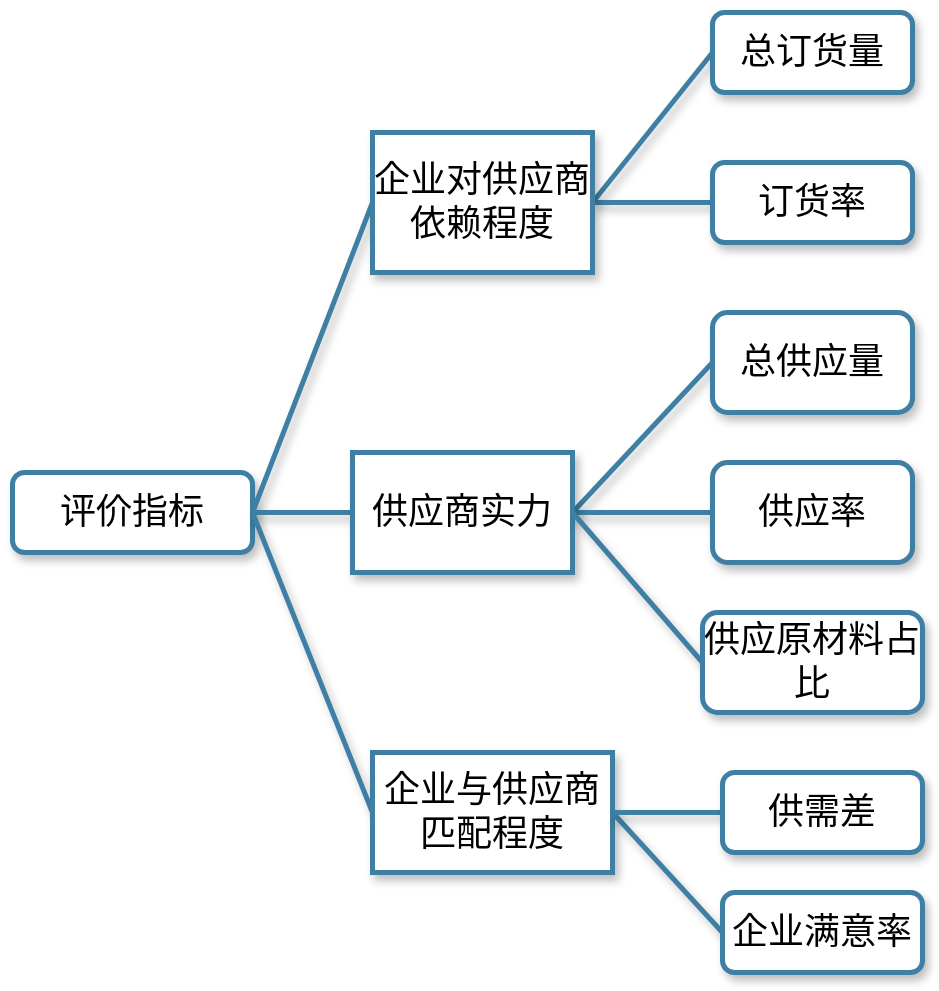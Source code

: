 <mxfile version="15.1.2" type="github">
  <diagram id="C5RBs43oDa-KdzZeNtuy" name="Page-1">
    <mxGraphModel dx="990" dy="579" grid="1" gridSize="10" guides="1" tooltips="1" connect="1" arrows="1" fold="1" page="1" pageScale="1" pageWidth="827" pageHeight="1169" math="0" shadow="0">
      <root>
        <mxCell id="WIyWlLk6GJQsqaUBKTNV-0" />
        <mxCell id="WIyWlLk6GJQsqaUBKTNV-1" parent="WIyWlLk6GJQsqaUBKTNV-0" />
        <mxCell id="WIyWlLk6GJQsqaUBKTNV-3" value="&lt;span style=&quot;font-size: 18px&quot;&gt;评价指标&lt;/span&gt;" style="rounded=1;whiteSpace=wrap;html=1;fontSize=12;glass=0;strokeWidth=2.5;shadow=1;strokeColor=#3E7FA3;" parent="WIyWlLk6GJQsqaUBKTNV-1" vertex="1">
          <mxGeometry x="80" y="280" width="120" height="40" as="geometry" />
        </mxCell>
        <mxCell id="oPw_4JtilTDAKxZMYBcZ-12" value="" style="endArrow=none;html=1;exitX=1;exitY=0.5;exitDx=0;exitDy=0;strokeColor=#3E7FA3;shadow=1;strokeWidth=2.5;entryX=0;entryY=0.5;entryDx=0;entryDy=0;" parent="WIyWlLk6GJQsqaUBKTNV-1" source="oPw_4JtilTDAKxZMYBcZ-33" target="chU1rL-go9fCWPyvqsfP-4" edge="1">
          <mxGeometry width="50" height="50" relative="1" as="geometry">
            <mxPoint x="370" y="210" as="sourcePoint" />
            <mxPoint x="430" y="110" as="targetPoint" />
          </mxGeometry>
        </mxCell>
        <mxCell id="oPw_4JtilTDAKxZMYBcZ-15" value="" style="endArrow=none;html=1;exitX=1;exitY=0.5;exitDx=0;exitDy=0;strokeColor=#3E7FA3;shadow=1;strokeWidth=2.5;entryX=0;entryY=0.5;entryDx=0;entryDy=0;" parent="WIyWlLk6GJQsqaUBKTNV-1" source="oPw_4JtilTDAKxZMYBcZ-33" target="chU1rL-go9fCWPyvqsfP-5" edge="1">
          <mxGeometry width="50" height="50" relative="1" as="geometry">
            <mxPoint x="370" y="210" as="sourcePoint" />
            <mxPoint x="430" y="180" as="targetPoint" />
          </mxGeometry>
        </mxCell>
        <mxCell id="oPw_4JtilTDAKxZMYBcZ-16" value="" style="endArrow=none;html=1;exitX=1;exitY=0.5;exitDx=0;exitDy=0;entryX=0;entryY=0.5;entryDx=0;entryDy=0;strokeColor=#3E7FA3;shadow=1;strokeWidth=2.5;" parent="WIyWlLk6GJQsqaUBKTNV-1" source="WIyWlLk6GJQsqaUBKTNV-3" target="oPw_4JtilTDAKxZMYBcZ-33" edge="1">
          <mxGeometry width="50" height="50" relative="1" as="geometry">
            <mxPoint x="220" y="280" as="sourcePoint" />
            <mxPoint x="250" y="220" as="targetPoint" />
          </mxGeometry>
        </mxCell>
        <mxCell id="oPw_4JtilTDAKxZMYBcZ-18" value="" style="endArrow=none;html=1;entryX=0;entryY=0.5;entryDx=0;entryDy=0;exitX=1;exitY=0.5;exitDx=0;exitDy=0;strokeColor=#3E7FA3;shadow=1;strokeWidth=2.5;" parent="WIyWlLk6GJQsqaUBKTNV-1" source="WIyWlLk6GJQsqaUBKTNV-3" target="oPw_4JtilTDAKxZMYBcZ-34" edge="1">
          <mxGeometry width="50" height="50" relative="1" as="geometry">
            <mxPoint x="220" y="360" as="sourcePoint" />
            <mxPoint x="270" y="390" as="targetPoint" />
          </mxGeometry>
        </mxCell>
        <mxCell id="oPw_4JtilTDAKxZMYBcZ-20" value="" style="endArrow=none;html=1;exitX=1;exitY=0.5;exitDx=0;exitDy=0;strokeColor=#3E7FA3;shadow=1;strokeWidth=2.5;entryX=0;entryY=0.5;entryDx=0;entryDy=0;" parent="WIyWlLk6GJQsqaUBKTNV-1" source="oPw_4JtilTDAKxZMYBcZ-34" target="chU1rL-go9fCWPyvqsfP-11" edge="1">
          <mxGeometry width="50" height="50" relative="1" as="geometry">
            <mxPoint x="370" y="390" as="sourcePoint" />
            <mxPoint x="410" y="410" as="targetPoint" />
          </mxGeometry>
        </mxCell>
        <mxCell id="oPw_4JtilTDAKxZMYBcZ-22" value="" style="endArrow=none;html=1;exitX=1;exitY=0.5;exitDx=0;exitDy=0;strokeColor=#3E7FA3;shadow=1;strokeWidth=2.5;entryX=0;entryY=0.5;entryDx=0;entryDy=0;" parent="WIyWlLk6GJQsqaUBKTNV-1" source="oPw_4JtilTDAKxZMYBcZ-34" target="chU1rL-go9fCWPyvqsfP-12" edge="1">
          <mxGeometry width="50" height="50" relative="1" as="geometry">
            <mxPoint x="370" y="390" as="sourcePoint" />
            <mxPoint x="440" y="490" as="targetPoint" />
          </mxGeometry>
        </mxCell>
        <mxCell id="oPw_4JtilTDAKxZMYBcZ-33" value="&lt;span style=&quot;font-size: 18px&quot;&gt;企业对供应商依赖程度&lt;/span&gt;" style="rounded=0;whiteSpace=wrap;html=1;strokeColor=#3E7FA3;shadow=1;strokeWidth=2.5;" parent="WIyWlLk6GJQsqaUBKTNV-1" vertex="1">
          <mxGeometry x="260" y="110" width="110" height="70" as="geometry" />
        </mxCell>
        <mxCell id="oPw_4JtilTDAKxZMYBcZ-34" value="&lt;span style=&quot;font-size: 18px&quot;&gt;供应商实力&lt;/span&gt;" style="rounded=0;whiteSpace=wrap;html=1;strokeColor=#3E7FA3;shadow=1;strokeWidth=2.5;" parent="WIyWlLk6GJQsqaUBKTNV-1" vertex="1">
          <mxGeometry x="250" y="270" width="110" height="60" as="geometry" />
        </mxCell>
        <mxCell id="chU1rL-go9fCWPyvqsfP-1" value="" style="endArrow=none;html=1;exitX=1;exitY=0.5;exitDx=0;exitDy=0;shadow=1;entryX=0;entryY=0.5;entryDx=0;entryDy=0;strokeWidth=2.5;strokeColor=#3E7FA3;" edge="1" parent="WIyWlLk6GJQsqaUBKTNV-1" source="WIyWlLk6GJQsqaUBKTNV-3" target="chU1rL-go9fCWPyvqsfP-2">
          <mxGeometry width="50" height="50" relative="1" as="geometry">
            <mxPoint x="440" y="310" as="sourcePoint" />
            <mxPoint x="250" y="300" as="targetPoint" />
          </mxGeometry>
        </mxCell>
        <mxCell id="chU1rL-go9fCWPyvqsfP-2" value="&lt;span style=&quot;font-size: 18px&quot;&gt;企业与供应商匹配程度&lt;/span&gt;" style="rounded=0;whiteSpace=wrap;html=1;shadow=1;strokeColor=#3E7FA3;strokeWidth=2.5;" vertex="1" parent="WIyWlLk6GJQsqaUBKTNV-1">
          <mxGeometry x="260" y="420" width="120" height="60" as="geometry" />
        </mxCell>
        <mxCell id="chU1rL-go9fCWPyvqsfP-4" value="&lt;span style=&quot;font-size: 18px&quot;&gt;总订货量&lt;/span&gt;" style="rounded=1;whiteSpace=wrap;html=1;shadow=1;strokeColor=#3E7FA3;strokeWidth=2.5;" vertex="1" parent="WIyWlLk6GJQsqaUBKTNV-1">
          <mxGeometry x="430" y="50" width="100" height="40" as="geometry" />
        </mxCell>
        <mxCell id="chU1rL-go9fCWPyvqsfP-5" value="&lt;span style=&quot;font-size: 18px&quot;&gt;订货率&lt;/span&gt;" style="rounded=1;whiteSpace=wrap;html=1;shadow=1;strokeColor=#3E7FA3;strokeWidth=2.5;" vertex="1" parent="WIyWlLk6GJQsqaUBKTNV-1">
          <mxGeometry x="430" y="125" width="100" height="40" as="geometry" />
        </mxCell>
        <mxCell id="chU1rL-go9fCWPyvqsfP-7" value="" style="endArrow=none;html=1;exitX=1;exitY=0.5;exitDx=0;exitDy=0;strokeColor=#3E7FA3;shadow=1;strokeWidth=2.5;entryX=0;entryY=0.5;entryDx=0;entryDy=0;" edge="1" parent="WIyWlLk6GJQsqaUBKTNV-1" target="chU1rL-go9fCWPyvqsfP-8" source="chU1rL-go9fCWPyvqsfP-2">
          <mxGeometry width="50" height="50" relative="1" as="geometry">
            <mxPoint x="375" y="295" as="sourcePoint" />
            <mxPoint x="435" y="260" as="targetPoint" />
          </mxGeometry>
        </mxCell>
        <mxCell id="chU1rL-go9fCWPyvqsfP-8" value="&lt;span style=&quot;font-size: 18px&quot;&gt;企业满意率&lt;/span&gt;" style="rounded=1;whiteSpace=wrap;html=1;shadow=1;strokeColor=#3E7FA3;strokeWidth=2.5;" vertex="1" parent="WIyWlLk6GJQsqaUBKTNV-1">
          <mxGeometry x="435" y="490" width="100" height="40" as="geometry" />
        </mxCell>
        <mxCell id="chU1rL-go9fCWPyvqsfP-9" value="" style="endArrow=none;html=1;strokeColor=#3E7FA3;shadow=1;strokeWidth=2.5;entryX=0;entryY=0.5;entryDx=0;entryDy=0;exitX=1;exitY=0.5;exitDx=0;exitDy=0;" edge="1" parent="WIyWlLk6GJQsqaUBKTNV-1" target="chU1rL-go9fCWPyvqsfP-10" source="chU1rL-go9fCWPyvqsfP-2">
          <mxGeometry width="50" height="50" relative="1" as="geometry">
            <mxPoint x="410" y="330" as="sourcePoint" />
            <mxPoint x="495" y="330" as="targetPoint" />
          </mxGeometry>
        </mxCell>
        <mxCell id="chU1rL-go9fCWPyvqsfP-10" value="&lt;span style=&quot;font-size: 18px&quot;&gt;供需差&lt;/span&gt;" style="rounded=1;whiteSpace=wrap;html=1;shadow=1;strokeColor=#3E7FA3;strokeWidth=2.5;" vertex="1" parent="WIyWlLk6GJQsqaUBKTNV-1">
          <mxGeometry x="435" y="430" width="100" height="40" as="geometry" />
        </mxCell>
        <mxCell id="chU1rL-go9fCWPyvqsfP-11" value="&lt;span style=&quot;font-size: 18px&quot;&gt;总供应量&lt;/span&gt;" style="rounded=1;whiteSpace=wrap;html=1;shadow=1;strokeColor=#3E7FA3;strokeWidth=2.5;" vertex="1" parent="WIyWlLk6GJQsqaUBKTNV-1">
          <mxGeometry x="430" y="200" width="100" height="50" as="geometry" />
        </mxCell>
        <mxCell id="chU1rL-go9fCWPyvqsfP-12" value="&lt;span style=&quot;font-size: 18px&quot;&gt;供应率&lt;/span&gt;" style="rounded=1;whiteSpace=wrap;html=1;shadow=1;strokeColor=#3E7FA3;strokeWidth=2.5;" vertex="1" parent="WIyWlLk6GJQsqaUBKTNV-1">
          <mxGeometry x="430" y="275" width="100" height="50" as="geometry" />
        </mxCell>
        <mxCell id="chU1rL-go9fCWPyvqsfP-14" style="edgeStyle=orthogonalEdgeStyle;rounded=0;orthogonalLoop=1;jettySize=auto;html=1;exitX=0.5;exitY=1;exitDx=0;exitDy=0;shadow=1;strokeColor=#3E7FA3;strokeWidth=2.5;" edge="1" parent="WIyWlLk6GJQsqaUBKTNV-1" source="chU1rL-go9fCWPyvqsfP-11" target="chU1rL-go9fCWPyvqsfP-11">
          <mxGeometry relative="1" as="geometry" />
        </mxCell>
        <mxCell id="chU1rL-go9fCWPyvqsfP-15" value="" style="endArrow=none;html=1;shadow=1;strokeColor=#3E7FA3;strokeWidth=2.5;exitX=1;exitY=0.5;exitDx=0;exitDy=0;entryX=0;entryY=0.5;entryDx=0;entryDy=0;" edge="1" parent="WIyWlLk6GJQsqaUBKTNV-1" source="oPw_4JtilTDAKxZMYBcZ-34" target="chU1rL-go9fCWPyvqsfP-16">
          <mxGeometry width="50" height="50" relative="1" as="geometry">
            <mxPoint x="430" y="380" as="sourcePoint" />
            <mxPoint x="420" y="350" as="targetPoint" />
          </mxGeometry>
        </mxCell>
        <mxCell id="chU1rL-go9fCWPyvqsfP-16" value="&lt;span style=&quot;font-size: 18px&quot;&gt;供应原材料占比&lt;/span&gt;" style="rounded=1;whiteSpace=wrap;html=1;shadow=1;strokeColor=#3E7FA3;strokeWidth=2.5;" vertex="1" parent="WIyWlLk6GJQsqaUBKTNV-1">
          <mxGeometry x="425" y="350" width="110" height="50" as="geometry" />
        </mxCell>
      </root>
    </mxGraphModel>
  </diagram>
</mxfile>
